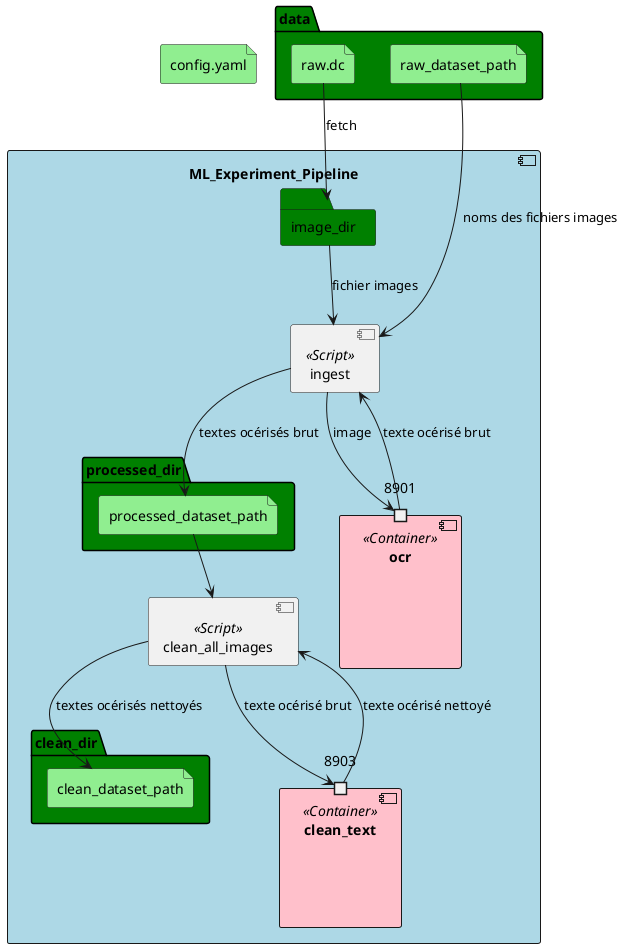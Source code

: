 @startuml

' left to right direction 

folder data  #green {
  file "raw.dc" #lightgreen
  file raw_dataset_path #lightgreen  
}
file "config.yaml" #lightgreen

[ML_Experiment_Pipeline]
component ML_Experiment_Pipeline #lightblue {
  folder image_dir #green
  
  folder processed_dir #green {
    file processed_dataset_path #lightgreen
  }
  
  folder clean_dir #green {
    file clean_dataset_path  #lightgreen
    ' file X_train_path #lightgreen
    ' file X_test_path #lightgreen
    ' file y_train_path #lightgreen
    ' file y_test_path #lightgreen
    ' file X_test_path #lightgreen
    ' file y_test_path #lightgreen
    }

  ' file tfidf_vectorizer_path #lightgreen

  ' file model_path #lightgreen
  ' file evaluation_results_path #lightgreen

  [ingest]
  component ingest  <<Script>> {
  }

  [ocr] 
  component ocr <<Container>> #pink {
    portin 8901
  }

  [clean_all_images]
  component clean_all_images  <<Script>> {
  }

  [clean_text]
  component clean_text <<Container>> #pink {
    port 8903
  }

  ' [preprocessing]
  ' component preprocessing {
  ' }

  ' [preprocessing]
  ' component preprocessing  #pink {
  '   port 8904
  ' }

  ' [train]
  ' component train {
  ' }

  ' [train]
  ' component train  #pink {
  '   port 8905
  ' }

  ' [evaluate]
  ' component evaluate {
  ' }

  ' [evaluate]
  ' component evaluate  #pink {
  '   port 8906
  ' }

}

[raw.dc] --> image_dir : fetch
[raw_dataset_path] --> ingest : noms des fichiers images
image_dir --> ingest : fichier images
ingest --> 8901 : image
ingest <-- 8901 : texte océrisé brut
ingest --> processed_dataset_path : textes océrisés brut

processed_dataset_path --> clean_all_images
clean_all_images --> 8903 : texte océrisé brut
clean_all_images <-- 8903 : texte océrisé nettoyé
clean_all_images --> clean_dataset_path : textes océrisés nettoyés

' clean_dataset_path --> preprocessing
' preprocessing --> 8904
' preprocessing <-- 8904
' preprocessing --> tfidf_vectorizer_path : vectorizer
' preprocessing --> X_train_path
' preprocessing --> y_train_path
' preprocessing --> X_test_path
' preprocessing --> y_test_path

' tfidf_vectorizer_path --> train
' X_train_path --> train
' y_train_path --> train
' train --> 8905
' train <-- 8905
' train --> model_path

' X_test_path --> evaluate
' y_test_path --> evaluate
' model_path --> evaluate
' evaluate --> 8906
' evaluate <-- 8906
' evaluate --> evaluation_results_path

@enduml